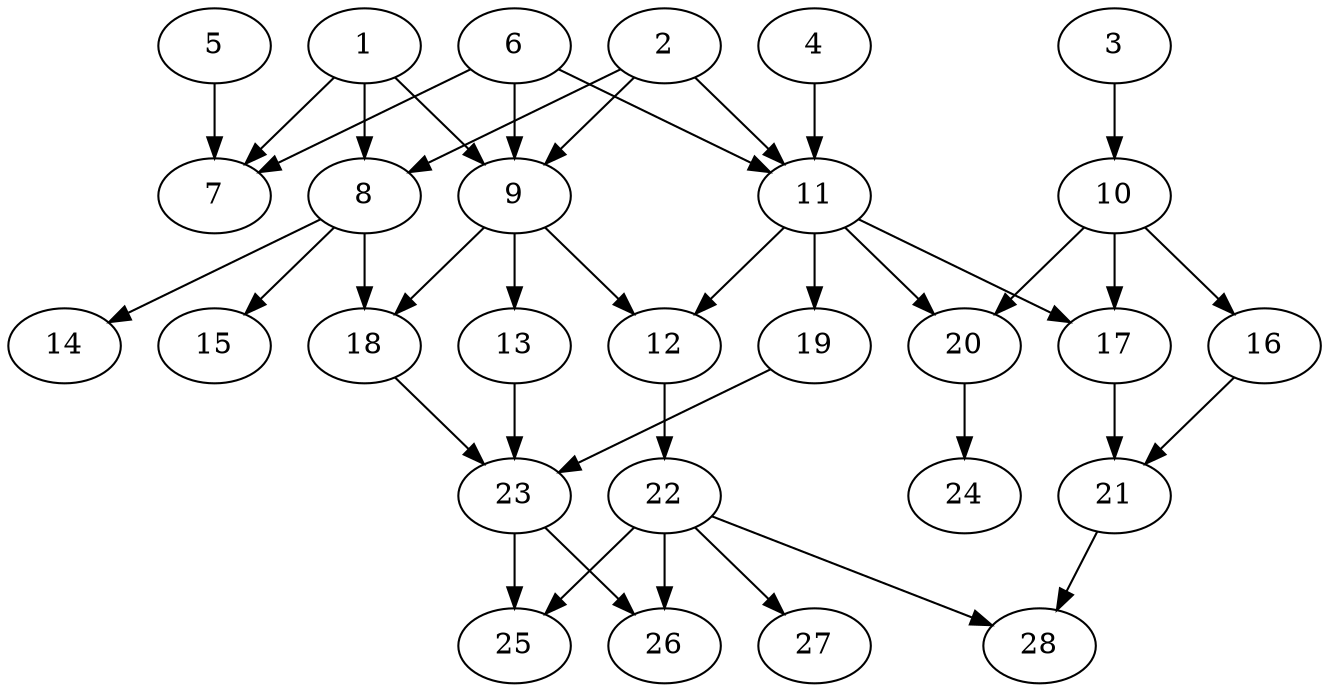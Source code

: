// DAG (tier=2-normal, mode=data, n=28, ccr=0.402, fat=0.588, density=0.420, regular=0.468, jump=0.200, mindata=2097152, maxdata=16777216)
// DAG automatically generated by daggen at Sun Aug 24 16:33:34 2025
// /home/ermia/Project/Environments/daggen/bin/daggen --dot --ccr 0.402 --fat 0.588 --regular 0.468 --density 0.420 --jump 0.200 --mindata 2097152 --maxdata 16777216 -n 28 
digraph G {
  1 [size="2569101377536000000000", alpha="0.03", expect_size="1284550688768000000000"]
  1 -> 7 [size ="1500643328000000"]
  1 -> 8 [size ="1500643328000000"]
  1 -> 9 [size ="1500643328000000"]
  2 [size="564800982929560448", alpha="0.05", expect_size="282400491464780224"]
  2 -> 8 [size ="429926905806848"]
  2 -> 9 [size ="429926905806848"]
  2 -> 11 [size ="429926905806848"]
  3 [size="3241035056681888776192", alpha="0.06", expect_size="1620517528340944388096"]
  3 -> 10 [size ="1752047217016832"]
  4 [size="4640696213504163577856", alpha="0.01", expect_size="2320348106752081788928"]
  4 -> 11 [size ="2225762119712768"]
  5 [size="269225163724730880", alpha="0.18", expect_size="134612581862365440"]
  5 -> 7 [size ="193595785084928"]
  6 [size="479847369477975744", alpha="0.14", expect_size="239923684738987872"]
  6 -> 7 [size ="861152888225792"]
  6 -> 9 [size ="861152888225792"]
  6 -> 11 [size ="861152888225792"]
  7 [size="16496934225333714944", alpha="0.07", expect_size="8248467112666857472"]
  8 [size="2057969850052349696", alpha="0.14", expect_size="1028984925026174848"]
  8 -> 14 [size ="1971140352278528"]
  8 -> 15 [size ="1971140352278528"]
  8 -> 18 [size ="1971140352278528"]
  9 [size="360768956499012616192", alpha="0.14", expect_size="180384478249506308096"]
  9 -> 12 [size ="405423974776832"]
  9 -> 13 [size ="405423974776832"]
  9 -> 18 [size ="405423974776832"]
  10 [size="297469753134013218816", alpha="0.04", expect_size="148734876567006609408"]
  10 -> 16 [size ="356493702463488"]
  10 -> 17 [size ="356493702463488"]
  10 -> 20 [size ="356493702463488"]
  11 [size="266083328070886912", alpha="0.07", expect_size="133041664035443456"]
  11 -> 12 [size ="446416761651200"]
  11 -> 17 [size ="446416761651200"]
  11 -> 19 [size ="446416761651200"]
  11 -> 20 [size ="446416761651200"]
  12 [size="2236529261487077720064", alpha="0.19", expect_size="1118264630743538860032"]
  12 -> 22 [size ="1368168886960128"]
  13 [size="3250157645544810496", alpha="0.05", expect_size="1625078822772405248"]
  13 -> 23 [size ="1186713187647488"]
  14 [size="72427041546203264", alpha="0.20", expect_size="36213520773101632"]
  15 [size="1122125019060641988608", alpha="0.10", expect_size="561062509530320994304"]
  16 [size="9574566660240632", alpha="0.13", expect_size="4787283330120316"]
  16 -> 21 [size ="365075651100672"]
  17 [size="172931975805989760", alpha="0.12", expect_size="86465987902994880"]
  17 -> 21 [size ="288061443276800"]
  18 [size="3267221400043224", alpha="0.10", expect_size="1633610700021612"]
  18 -> 23 [size ="128508407840768"]
  19 [size="11368362667357494", alpha="0.03", expect_size="5684181333678747"]
  19 -> 23 [size ="510624668844032"]
  20 [size="813690797624445952", alpha="0.04", expect_size="406845398812222976"]
  20 -> 24 [size ="770840899616768"]
  21 [size="9309487104574114", alpha="0.03", expect_size="4654743552287057"]
  21 -> 28 [size ="156986725367808"]
  22 [size="705131701859478528", alpha="0.19", expect_size="352565850929739264"]
  22 -> 25 [size ="476147087310848"]
  22 -> 26 [size ="476147087310848"]
  22 -> 27 [size ="476147087310848"]
  22 -> 28 [size ="476147087310848"]
  23 [size="25679185109840464", alpha="0.16", expect_size="12839592554920232"]
  23 -> 25 [size ="724127132418048"]
  23 -> 26 [size ="724127132418048"]
  24 [size="2787656828629880406016", alpha="0.02", expect_size="1393828414314940203008"]
  25 [size="2195799642676257619968", alpha="0.17", expect_size="1097899821338128809984"]
  26 [size="205285874201240160", alpha="0.11", expect_size="102642937100620080"]
  27 [size="23393693168994528", alpha="0.04", expect_size="11696846584497264"]
  28 [size="35849129971114928", alpha="0.13", expect_size="17924564985557464"]
}